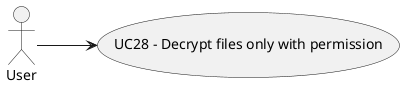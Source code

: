 @startuml

left to right direction
actor User

usecase UC28 as "UC28 - Decrypt files only with permission"
User --> UC28

@enduml